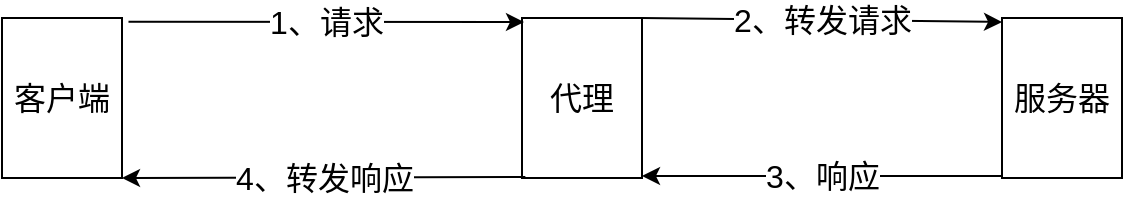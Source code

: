 <mxfile version="10.7.7" type="device"><diagram id="641sSNHM6KXg_Xm_fd9w" name="第 1 页"><mxGraphModel dx="894" dy="596" grid="1" gridSize="10" guides="1" tooltips="1" connect="1" arrows="1" fold="1" page="1" pageScale="1" pageWidth="827" pageHeight="1169" math="0" shadow="0"><root><mxCell id="0"/><mxCell id="1" parent="0"/><mxCell id="2vB6ZLDWY0YKCzm--cNx-1" value="&lt;font style=&quot;font-size: 16px&quot;&gt;客户端&lt;/font&gt;" style="rounded=0;whiteSpace=wrap;html=1;" vertex="1" parent="1"><mxGeometry x="20" y="240" width="60" height="80" as="geometry"/></mxCell><mxCell id="2vB6ZLDWY0YKCzm--cNx-2" value="&lt;font style=&quot;font-size: 16px&quot;&gt;代理&lt;/font&gt;" style="rounded=0;whiteSpace=wrap;html=1;" vertex="1" parent="1"><mxGeometry x="280" y="240" width="60" height="80" as="geometry"/></mxCell><mxCell id="2vB6ZLDWY0YKCzm--cNx-3" value="&lt;font style=&quot;font-size: 16px&quot;&gt;1、请求&lt;br&gt;&lt;/font&gt;" style="endArrow=classic;html=1;exitX=1.054;exitY=0.023;exitDx=0;exitDy=0;exitPerimeter=0;" edge="1" parent="1" source="2vB6ZLDWY0YKCzm--cNx-1"><mxGeometry width="50" height="50" relative="1" as="geometry"><mxPoint x="80" y="251" as="sourcePoint"/><mxPoint x="281" y="242" as="targetPoint"/></mxGeometry></mxCell><mxCell id="2vB6ZLDWY0YKCzm--cNx-4" value="&lt;font style=&quot;font-size: 16px&quot;&gt;4、转发响应&lt;span&gt;&lt;br&gt;&lt;/span&gt;&lt;/font&gt;" style="endArrow=classic;html=1;exitX=0.028;exitY=0.994;exitDx=0;exitDy=0;exitPerimeter=0;" edge="1" parent="1" source="2vB6ZLDWY0YKCzm--cNx-2"><mxGeometry width="50" height="50" relative="1" as="geometry"><mxPoint x="280" y="310" as="sourcePoint"/><mxPoint x="80" y="320" as="targetPoint"/></mxGeometry></mxCell><mxCell id="2vB6ZLDWY0YKCzm--cNx-7" value="&lt;font style=&quot;font-size: 16px&quot;&gt;2、转发请求&lt;/font&gt;" style="endArrow=classic;html=1;" edge="1" parent="1"><mxGeometry width="50" height="50" relative="1" as="geometry"><mxPoint x="340" y="240" as="sourcePoint"/><mxPoint x="520" y="242" as="targetPoint"/></mxGeometry></mxCell><mxCell id="2vB6ZLDWY0YKCzm--cNx-8" value="&lt;font style=&quot;font-size: 16px&quot;&gt;3、响应&lt;span&gt;&lt;br&gt;&lt;/span&gt;&lt;/font&gt;" style="endArrow=classic;html=1;" edge="1" parent="1"><mxGeometry width="50" height="50" relative="1" as="geometry"><mxPoint x="520" y="319" as="sourcePoint"/><mxPoint x="340" y="319" as="targetPoint"/></mxGeometry></mxCell><mxCell id="2vB6ZLDWY0YKCzm--cNx-9" value="&lt;font style=&quot;font-size: 16px&quot;&gt;服务器&lt;/font&gt;" style="rounded=0;whiteSpace=wrap;html=1;" vertex="1" parent="1"><mxGeometry x="520" y="240" width="60" height="80" as="geometry"/></mxCell></root></mxGraphModel></diagram></mxfile>